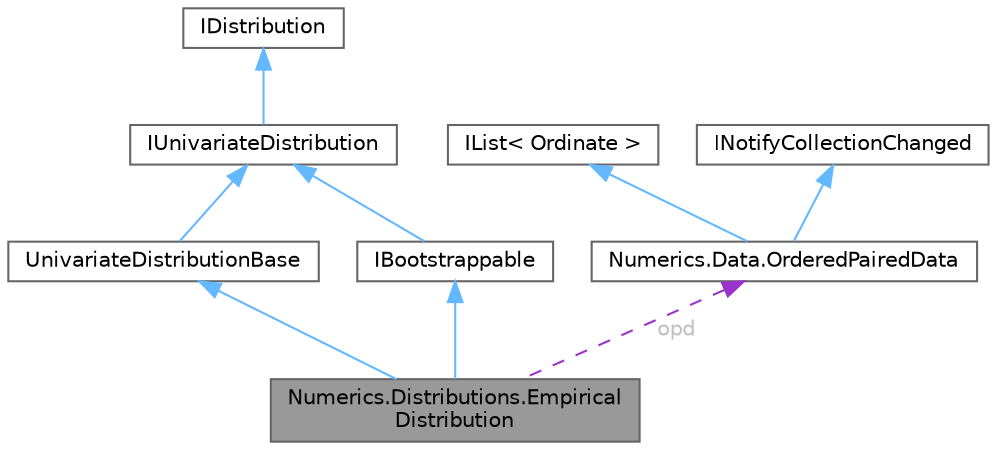 digraph "Numerics.Distributions.EmpiricalDistribution"
{
 // LATEX_PDF_SIZE
  bgcolor="transparent";
  edge [fontname=Helvetica,fontsize=10,labelfontname=Helvetica,labelfontsize=10];
  node [fontname=Helvetica,fontsize=10,shape=box,height=0.2,width=0.4];
  Node1 [id="Node000001",label="Numerics.Distributions.Empirical\lDistribution",height=0.2,width=0.4,color="gray40", fillcolor="grey60", style="filled", fontcolor="black",tooltip="The Univariate Empirical distribution."];
  Node2 -> Node1 [id="edge1_Node000001_Node000002",dir="back",color="steelblue1",style="solid",tooltip=" "];
  Node2 [id="Node000002",label="UnivariateDistributionBase",height=0.2,width=0.4,color="gray40", fillcolor="white", style="filled",URL="$class_numerics_1_1_distributions_1_1_univariate_distribution_base.html",tooltip="Declares common functionality for all univariate distributions."];
  Node3 -> Node2 [id="edge2_Node000002_Node000003",dir="back",color="steelblue1",style="solid",tooltip=" "];
  Node3 [id="Node000003",label="IUnivariateDistribution",height=0.2,width=0.4,color="gray40", fillcolor="white", style="filled",URL="$interface_numerics_1_1_distributions_1_1_i_univariate_distribution.html",tooltip="Interface for Univariate Probability Distributions."];
  Node4 -> Node3 [id="edge3_Node000003_Node000004",dir="back",color="steelblue1",style="solid",tooltip=" "];
  Node4 [id="Node000004",label="IDistribution",height=0.2,width=0.4,color="gray40", fillcolor="white", style="filled",URL="$interface_numerics_1_1_distributions_1_1_i_distribution.html",tooltip="Simple Distribution Interface."];
  Node5 -> Node1 [id="edge4_Node000001_Node000005",dir="back",color="steelblue1",style="solid",tooltip=" "];
  Node5 [id="Node000005",label="IBootstrappable",height=0.2,width=0.4,color="gray40", fillcolor="white", style="filled",URL="$interface_numerics_1_1_distributions_1_1_i_bootstrappable.html",tooltip="An interface for performing the parametric bootstrap with a univariate distribution."];
  Node3 -> Node5 [id="edge5_Node000005_Node000003",dir="back",color="steelblue1",style="solid",tooltip=" "];
  Node6 -> Node1 [id="edge6_Node000001_Node000006",dir="back",color="darkorchid3",style="dashed",tooltip=" ",label=" opd",fontcolor="grey" ];
  Node6 [id="Node000006",label="Numerics.Data.OrderedPairedData",height=0.2,width=0.4,color="gray40", fillcolor="white", style="filled",URL="$class_numerics_1_1_data_1_1_ordered_paired_data.html",tooltip="Class designed to store x-y data that is ordered for both the x and y values."];
  Node7 -> Node6 [id="edge7_Node000006_Node000007",dir="back",color="steelblue1",style="solid",tooltip=" "];
  Node7 [id="Node000007",label="IList\< Ordinate \>",height=0.2,width=0.4,color="gray40", fillcolor="white", style="filled",tooltip=" "];
  Node8 -> Node6 [id="edge8_Node000006_Node000008",dir="back",color="steelblue1",style="solid",tooltip=" "];
  Node8 [id="Node000008",label="INotifyCollectionChanged",height=0.2,width=0.4,color="gray40", fillcolor="white", style="filled",tooltip=" "];
}
